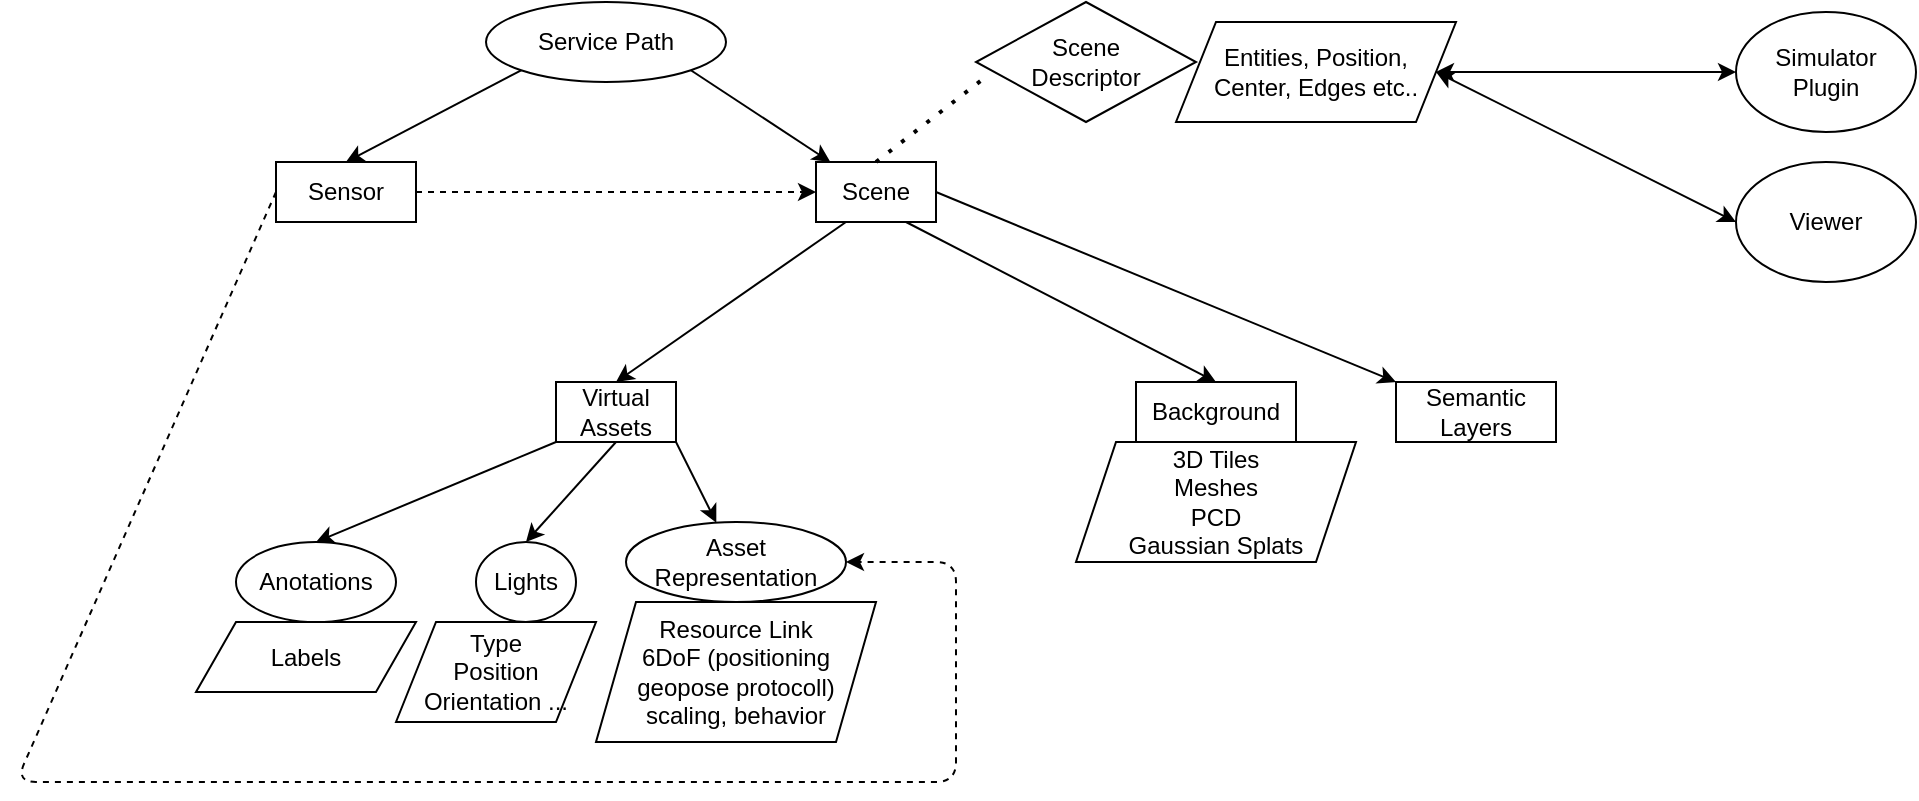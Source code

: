 <mxfile>
    <diagram id="VPV0Q4vTDiiC92GclTuC" name="Page-1">
        <mxGraphModel dx="1949" dy="563" grid="1" gridSize="10" guides="1" tooltips="1" connect="1" arrows="1" fold="1" page="1" pageScale="1" pageWidth="1100" pageHeight="850" math="0" shadow="0">
            <root>
                <mxCell id="0"/>
                <mxCell id="1" parent="0"/>
                <mxCell id="2" value="Service Path" style="ellipse;whiteSpace=wrap;html=1;" parent="1" vertex="1">
                    <mxGeometry x="125" y="10" width="120" height="40" as="geometry"/>
                </mxCell>
                <mxCell id="3" value="Sensor" style="rounded=0;whiteSpace=wrap;html=1;" parent="1" vertex="1">
                    <mxGeometry x="20" y="90" width="70" height="30" as="geometry"/>
                </mxCell>
                <mxCell id="4" value="" style="endArrow=classic;html=1;exitX=0;exitY=1;exitDx=0;exitDy=0;entryX=0.5;entryY=0;entryDx=0;entryDy=0;" parent="1" source="2" target="3" edge="1">
                    <mxGeometry width="50" height="50" relative="1" as="geometry">
                        <mxPoint x="160" y="280" as="sourcePoint"/>
                        <mxPoint x="210" y="230" as="targetPoint"/>
                    </mxGeometry>
                </mxCell>
                <mxCell id="5" value="" style="endArrow=classic;html=1;exitX=1;exitY=1;exitDx=0;exitDy=0;" parent="1" source="2" target="6" edge="1">
                    <mxGeometry width="50" height="50" relative="1" as="geometry">
                        <mxPoint x="160" y="280" as="sourcePoint"/>
                        <mxPoint x="280" y="90" as="targetPoint"/>
                    </mxGeometry>
                </mxCell>
                <mxCell id="6" value="Scene" style="rounded=0;whiteSpace=wrap;html=1;" parent="1" vertex="1">
                    <mxGeometry x="290" y="90" width="60" height="30" as="geometry"/>
                </mxCell>
                <mxCell id="8" value="" style="endArrow=classic;html=1;exitX=1;exitY=0.5;exitDx=0;exitDy=0;entryX=0;entryY=0.5;entryDx=0;entryDy=0;dashed=1;" parent="1" source="3" target="6" edge="1">
                    <mxGeometry width="50" height="50" relative="1" as="geometry">
                        <mxPoint x="160" y="280" as="sourcePoint"/>
                        <mxPoint x="210" y="230" as="targetPoint"/>
                    </mxGeometry>
                </mxCell>
                <mxCell id="9" value="" style="endArrow=classic;html=1;entryX=0.5;entryY=0;entryDx=0;entryDy=0;exitX=0.5;exitY=1;exitDx=0;exitDy=0;" parent="1" source="18" target="11" edge="1">
                    <mxGeometry width="50" height="50" relative="1" as="geometry">
                        <mxPoint x="167.92" y="243" as="sourcePoint"/>
                        <mxPoint x="115" y="240" as="targetPoint"/>
                    </mxGeometry>
                </mxCell>
                <mxCell id="11" value="Lights" style="ellipse;whiteSpace=wrap;html=1;" parent="1" vertex="1">
                    <mxGeometry x="120" y="280" width="50" height="40" as="geometry"/>
                </mxCell>
                <mxCell id="12" value="Type&lt;div&gt;Position&lt;/div&gt;&lt;div&gt;Orientation ...&lt;/div&gt;" style="shape=parallelogram;perimeter=parallelogramPerimeter;whiteSpace=wrap;html=1;fixedSize=1;" parent="1" vertex="1">
                    <mxGeometry x="80" y="320" width="100" height="50" as="geometry"/>
                </mxCell>
                <mxCell id="13" value="" style="endArrow=classic;html=1;exitX=1;exitY=1;exitDx=0;exitDy=0;" parent="1" source="18" target="14" edge="1">
                    <mxGeometry width="50" height="50" relative="1" as="geometry">
                        <mxPoint x="190" y="240" as="sourcePoint"/>
                        <mxPoint x="215" y="220" as="targetPoint"/>
                    </mxGeometry>
                </mxCell>
                <mxCell id="14" value="Asset Representation" style="ellipse;whiteSpace=wrap;html=1;" parent="1" vertex="1">
                    <mxGeometry x="195" y="270" width="110" height="40" as="geometry"/>
                </mxCell>
                <mxCell id="15" value="&lt;div&gt;&lt;br&gt;&lt;/div&gt;&lt;div&gt;&lt;span style=&quot;background-color: transparent;&quot;&gt;&lt;br&gt;&lt;/span&gt;&lt;/div&gt;&lt;div&gt;&lt;span style=&quot;background-color: transparent;&quot;&gt;Resource Link&lt;/span&gt;&lt;/div&gt;&lt;div&gt;6DoF (positioning&lt;/div&gt;&lt;div&gt;geopose protocoll&lt;span style=&quot;background-color: transparent;&quot;&gt;)&lt;/span&gt;&lt;/div&gt;&lt;div&gt;&lt;span style=&quot;background-color: transparent;&quot;&gt;scaling, behavior&lt;/span&gt;&lt;/div&gt;&lt;div&gt;&lt;br&gt;&lt;/div&gt;&lt;div&gt;&lt;br&gt;&lt;/div&gt;" style="shape=parallelogram;perimeter=parallelogramPerimeter;whiteSpace=wrap;html=1;fixedSize=1;" parent="1" vertex="1">
                    <mxGeometry x="180" y="310" width="140" height="70" as="geometry"/>
                </mxCell>
                <mxCell id="18" value="Virtual Assets" style="rounded=0;whiteSpace=wrap;html=1;" parent="1" vertex="1">
                    <mxGeometry x="160" y="200" width="60" height="30" as="geometry"/>
                </mxCell>
                <mxCell id="19" value="Background" style="rounded=0;whiteSpace=wrap;html=1;" parent="1" vertex="1">
                    <mxGeometry x="450" y="200" width="80" height="30" as="geometry"/>
                </mxCell>
                <mxCell id="20" value="" style="endArrow=classic;html=1;exitX=0.25;exitY=1;exitDx=0;exitDy=0;entryX=0.5;entryY=0;entryDx=0;entryDy=0;" parent="1" source="6" target="18" edge="1">
                    <mxGeometry width="50" height="50" relative="1" as="geometry">
                        <mxPoint x="250" y="110" as="sourcePoint"/>
                        <mxPoint x="300" y="60" as="targetPoint"/>
                    </mxGeometry>
                </mxCell>
                <mxCell id="21" value="" style="endArrow=classic;html=1;exitX=0.75;exitY=1;exitDx=0;exitDy=0;entryX=0.5;entryY=0;entryDx=0;entryDy=0;" parent="1" source="6" target="19" edge="1">
                    <mxGeometry width="50" height="50" relative="1" as="geometry">
                        <mxPoint x="315" y="130" as="sourcePoint"/>
                        <mxPoint x="290" y="150" as="targetPoint"/>
                    </mxGeometry>
                </mxCell>
                <mxCell id="22" value="3D Tiles&lt;div&gt;Meshes&lt;/div&gt;&lt;div&gt;PCD&lt;/div&gt;&lt;div&gt;Gaussian Splats&lt;/div&gt;" style="shape=parallelogram;perimeter=parallelogramPerimeter;whiteSpace=wrap;html=1;fixedSize=1;" parent="1" vertex="1">
                    <mxGeometry x="420" y="230" width="140" height="60" as="geometry"/>
                </mxCell>
                <mxCell id="23" value="Semantic Layers" style="rounded=0;whiteSpace=wrap;html=1;" parent="1" vertex="1">
                    <mxGeometry x="580" y="200" width="80" height="30" as="geometry"/>
                </mxCell>
                <mxCell id="24" value="" style="endArrow=classic;html=1;exitX=1;exitY=0.5;exitDx=0;exitDy=0;entryX=0;entryY=0;entryDx=0;entryDy=0;" parent="1" source="6" target="23" edge="1">
                    <mxGeometry width="50" height="50" relative="1" as="geometry">
                        <mxPoint x="420" y="110" as="sourcePoint"/>
                        <mxPoint x="470" y="60" as="targetPoint"/>
                    </mxGeometry>
                </mxCell>
                <mxCell id="25" value="" style="endArrow=none;dashed=1;html=1;dashPattern=1 3;strokeWidth=2;exitX=0.5;exitY=0;exitDx=0;exitDy=0;entryX=0.055;entryY=0.609;entryDx=0;entryDy=0;entryPerimeter=0;" parent="1" source="6" target="26" edge="1">
                    <mxGeometry width="50" height="50" relative="1" as="geometry">
                        <mxPoint x="340" y="170" as="sourcePoint"/>
                        <mxPoint x="370" y="50" as="targetPoint"/>
                    </mxGeometry>
                </mxCell>
                <mxCell id="26" value="Scene&lt;div&gt;Descriptor&lt;/div&gt;" style="rhombus;whiteSpace=wrap;html=1;" parent="1" vertex="1">
                    <mxGeometry x="370" y="10" width="110" height="60" as="geometry"/>
                </mxCell>
                <mxCell id="27" value="Entities, Position,&lt;div&gt;Center, Edges etc..&lt;/div&gt;" style="shape=parallelogram;perimeter=parallelogramPerimeter;whiteSpace=wrap;html=1;fixedSize=1;" parent="1" vertex="1">
                    <mxGeometry x="470" y="20" width="140" height="50" as="geometry"/>
                </mxCell>
                <mxCell id="28" value="Simulator&lt;div&gt;Plugin&lt;/div&gt;" style="ellipse;whiteSpace=wrap;html=1;" parent="1" vertex="1">
                    <mxGeometry x="750" y="15" width="90" height="60" as="geometry"/>
                </mxCell>
                <mxCell id="29" value="" style="endArrow=classic;startArrow=classic;html=1;exitX=1;exitY=0.5;exitDx=0;exitDy=0;entryX=0;entryY=0.5;entryDx=0;entryDy=0;" parent="1" source="27" target="28" edge="1">
                    <mxGeometry width="50" height="50" relative="1" as="geometry">
                        <mxPoint x="680" y="90" as="sourcePoint"/>
                        <mxPoint x="730" y="40" as="targetPoint"/>
                    </mxGeometry>
                </mxCell>
                <mxCell id="30" value="Viewer" style="ellipse;whiteSpace=wrap;html=1;" parent="1" vertex="1">
                    <mxGeometry x="750" y="90" width="90" height="60" as="geometry"/>
                </mxCell>
                <mxCell id="31" value="" style="endArrow=classic;startArrow=classic;html=1;exitX=1;exitY=0.5;exitDx=0;exitDy=0;entryX=0;entryY=0.5;entryDx=0;entryDy=0;" parent="1" source="27" target="30" edge="1">
                    <mxGeometry width="50" height="50" relative="1" as="geometry">
                        <mxPoint x="590" y="88.82" as="sourcePoint"/>
                        <mxPoint x="740" y="88.82" as="targetPoint"/>
                    </mxGeometry>
                </mxCell>
                <mxCell id="32" value="Anotations" style="ellipse;whiteSpace=wrap;html=1;" vertex="1" parent="1">
                    <mxGeometry y="280" width="80" height="40" as="geometry"/>
                </mxCell>
                <mxCell id="33" value="" style="endArrow=classic;html=1;entryX=0.5;entryY=0;entryDx=0;entryDy=0;exitX=0;exitY=1;exitDx=0;exitDy=0;" edge="1" parent="1" source="18" target="32">
                    <mxGeometry width="50" height="50" relative="1" as="geometry">
                        <mxPoint x="160" y="210" as="sourcePoint"/>
                        <mxPoint x="130" y="260" as="targetPoint"/>
                    </mxGeometry>
                </mxCell>
                <mxCell id="34" value="Labels" style="shape=parallelogram;perimeter=parallelogramPerimeter;whiteSpace=wrap;html=1;fixedSize=1;" vertex="1" parent="1">
                    <mxGeometry x="-20" y="320" width="110" height="35" as="geometry"/>
                </mxCell>
                <mxCell id="35" value="" style="endArrow=classic;html=1;exitX=0;exitY=0.5;exitDx=0;exitDy=0;dashed=1;entryX=1;entryY=0.5;entryDx=0;entryDy=0;" edge="1" parent="1" source="3" target="14">
                    <mxGeometry width="50" height="50" relative="1" as="geometry">
                        <mxPoint x="40" y="140" as="sourcePoint"/>
                        <mxPoint x="360" y="280" as="targetPoint"/>
                        <Array as="points">
                            <mxPoint x="-110" y="400"/>
                            <mxPoint x="360" y="400"/>
                            <mxPoint x="360" y="290"/>
                        </Array>
                    </mxGeometry>
                </mxCell>
            </root>
        </mxGraphModel>
    </diagram>
</mxfile>